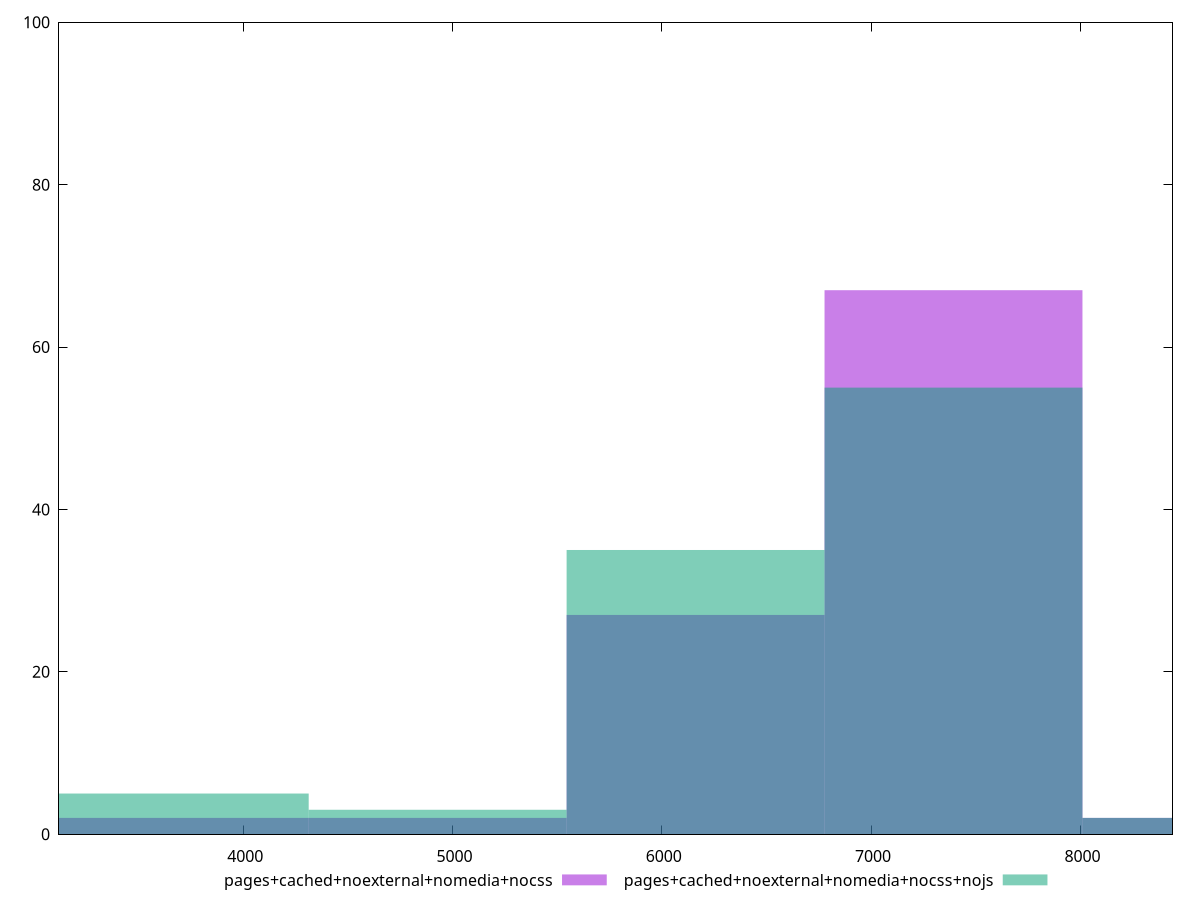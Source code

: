 reset

$pagesCachedNoexternalNomediaNocss <<EOF
7393.651445778469 67
3696.8257228892344 2
6161.376204815391 27
8625.926686741548 2
4929.100963852313 2
EOF

$pagesCachedNoexternalNomediaNocssNojs <<EOF
7393.651445778469 55
8625.926686741548 2
6161.376204815391 35
4929.100963852313 3
3696.8257228892344 5
EOF

set key outside below
set boxwidth 1232.2752409630782
set xrange [3120:8440]
set yrange [0:100]
set trange [0:100]
set style fill transparent solid 0.5 noborder
set terminal svg size 640, 500 enhanced background rgb 'white'
set output "reprap/unused-javascript/comparison/histogram/4_vs_5.svg"

plot $pagesCachedNoexternalNomediaNocss title "pages+cached+noexternal+nomedia+nocss" with boxes, \
     $pagesCachedNoexternalNomediaNocssNojs title "pages+cached+noexternal+nomedia+nocss+nojs" with boxes

reset
